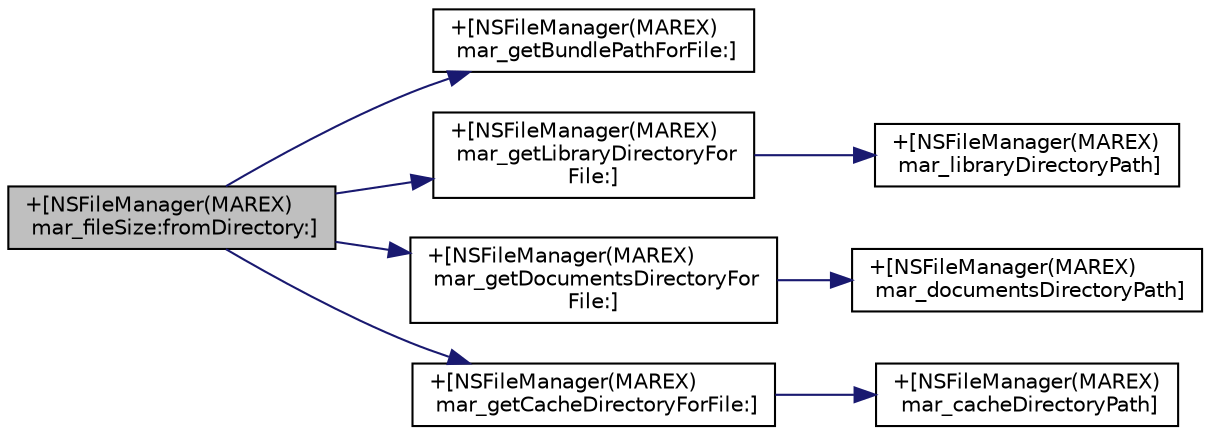 digraph "+[NSFileManager(MAREX) mar_fileSize:fromDirectory:]"
{
  edge [fontname="Helvetica",fontsize="10",labelfontname="Helvetica",labelfontsize="10"];
  node [fontname="Helvetica",fontsize="10",shape=record];
  rankdir="LR";
  Node33 [label="+[NSFileManager(MAREX)\l mar_fileSize:fromDirectory:]",height=0.2,width=0.4,color="black", fillcolor="grey75", style="filled", fontcolor="black"];
  Node33 -> Node34 [color="midnightblue",fontsize="10",style="solid",fontname="Helvetica"];
  Node34 [label="+[NSFileManager(MAREX)\l mar_getBundlePathForFile:]",height=0.2,width=0.4,color="black", fillcolor="white", style="filled",URL="$category_n_s_file_manager_07_m_a_r_e_x_08.html#a231ce96059067c6aaafddeb25eb49436"];
  Node33 -> Node35 [color="midnightblue",fontsize="10",style="solid",fontname="Helvetica"];
  Node35 [label="+[NSFileManager(MAREX)\l mar_getLibraryDirectoryFor\lFile:]",height=0.2,width=0.4,color="black", fillcolor="white", style="filled",URL="$category_n_s_file_manager_07_m_a_r_e_x_08.html#af80857d0bf3c6327dc0fe6ce23bc7a23"];
  Node35 -> Node36 [color="midnightblue",fontsize="10",style="solid",fontname="Helvetica"];
  Node36 [label="+[NSFileManager(MAREX)\l mar_libraryDirectoryPath]",height=0.2,width=0.4,color="black", fillcolor="white", style="filled",URL="$category_n_s_file_manager_07_m_a_r_e_x_08.html#a8843f7d374c97338c9628f62f838c0f9"];
  Node33 -> Node37 [color="midnightblue",fontsize="10",style="solid",fontname="Helvetica"];
  Node37 [label="+[NSFileManager(MAREX)\l mar_getDocumentsDirectoryFor\lFile:]",height=0.2,width=0.4,color="black", fillcolor="white", style="filled",URL="$category_n_s_file_manager_07_m_a_r_e_x_08.html#a70753829a80f6a20831c9f90ca37d1a8"];
  Node37 -> Node38 [color="midnightblue",fontsize="10",style="solid",fontname="Helvetica"];
  Node38 [label="+[NSFileManager(MAREX)\l mar_documentsDirectoryPath]",height=0.2,width=0.4,color="black", fillcolor="white", style="filled",URL="$category_n_s_file_manager_07_m_a_r_e_x_08.html#a2dd533db31c5d66a3bde82627a885981"];
  Node33 -> Node39 [color="midnightblue",fontsize="10",style="solid",fontname="Helvetica"];
  Node39 [label="+[NSFileManager(MAREX)\l mar_getCacheDirectoryForFile:]",height=0.2,width=0.4,color="black", fillcolor="white", style="filled",URL="$category_n_s_file_manager_07_m_a_r_e_x_08.html#a545531e1ab0fc9dfbd4e58c437ce6461"];
  Node39 -> Node40 [color="midnightblue",fontsize="10",style="solid",fontname="Helvetica"];
  Node40 [label="+[NSFileManager(MAREX)\l mar_cacheDirectoryPath]",height=0.2,width=0.4,color="black", fillcolor="white", style="filled",URL="$category_n_s_file_manager_07_m_a_r_e_x_08.html#a2acb85bfabe48aad57580051d964470b"];
}
